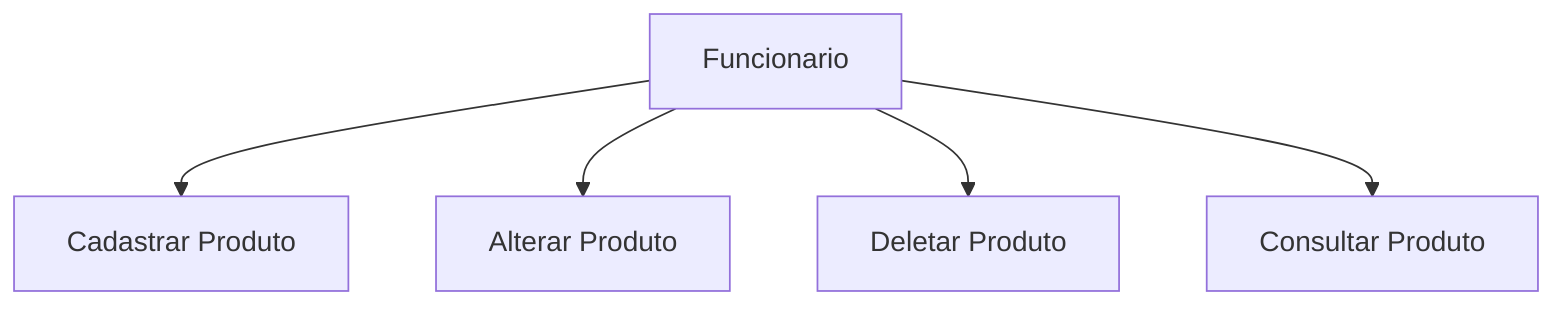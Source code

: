 %%{ init: { 'theme': 'default' } }%%
flowchart TD
    F[Funcionario] --> UC1["Cadastrar Produto"]
    F --> UC2["Alterar Produto"]
    F --> UC3["Deletar Produto"]
    F --> UC4["Consultar Produto"]